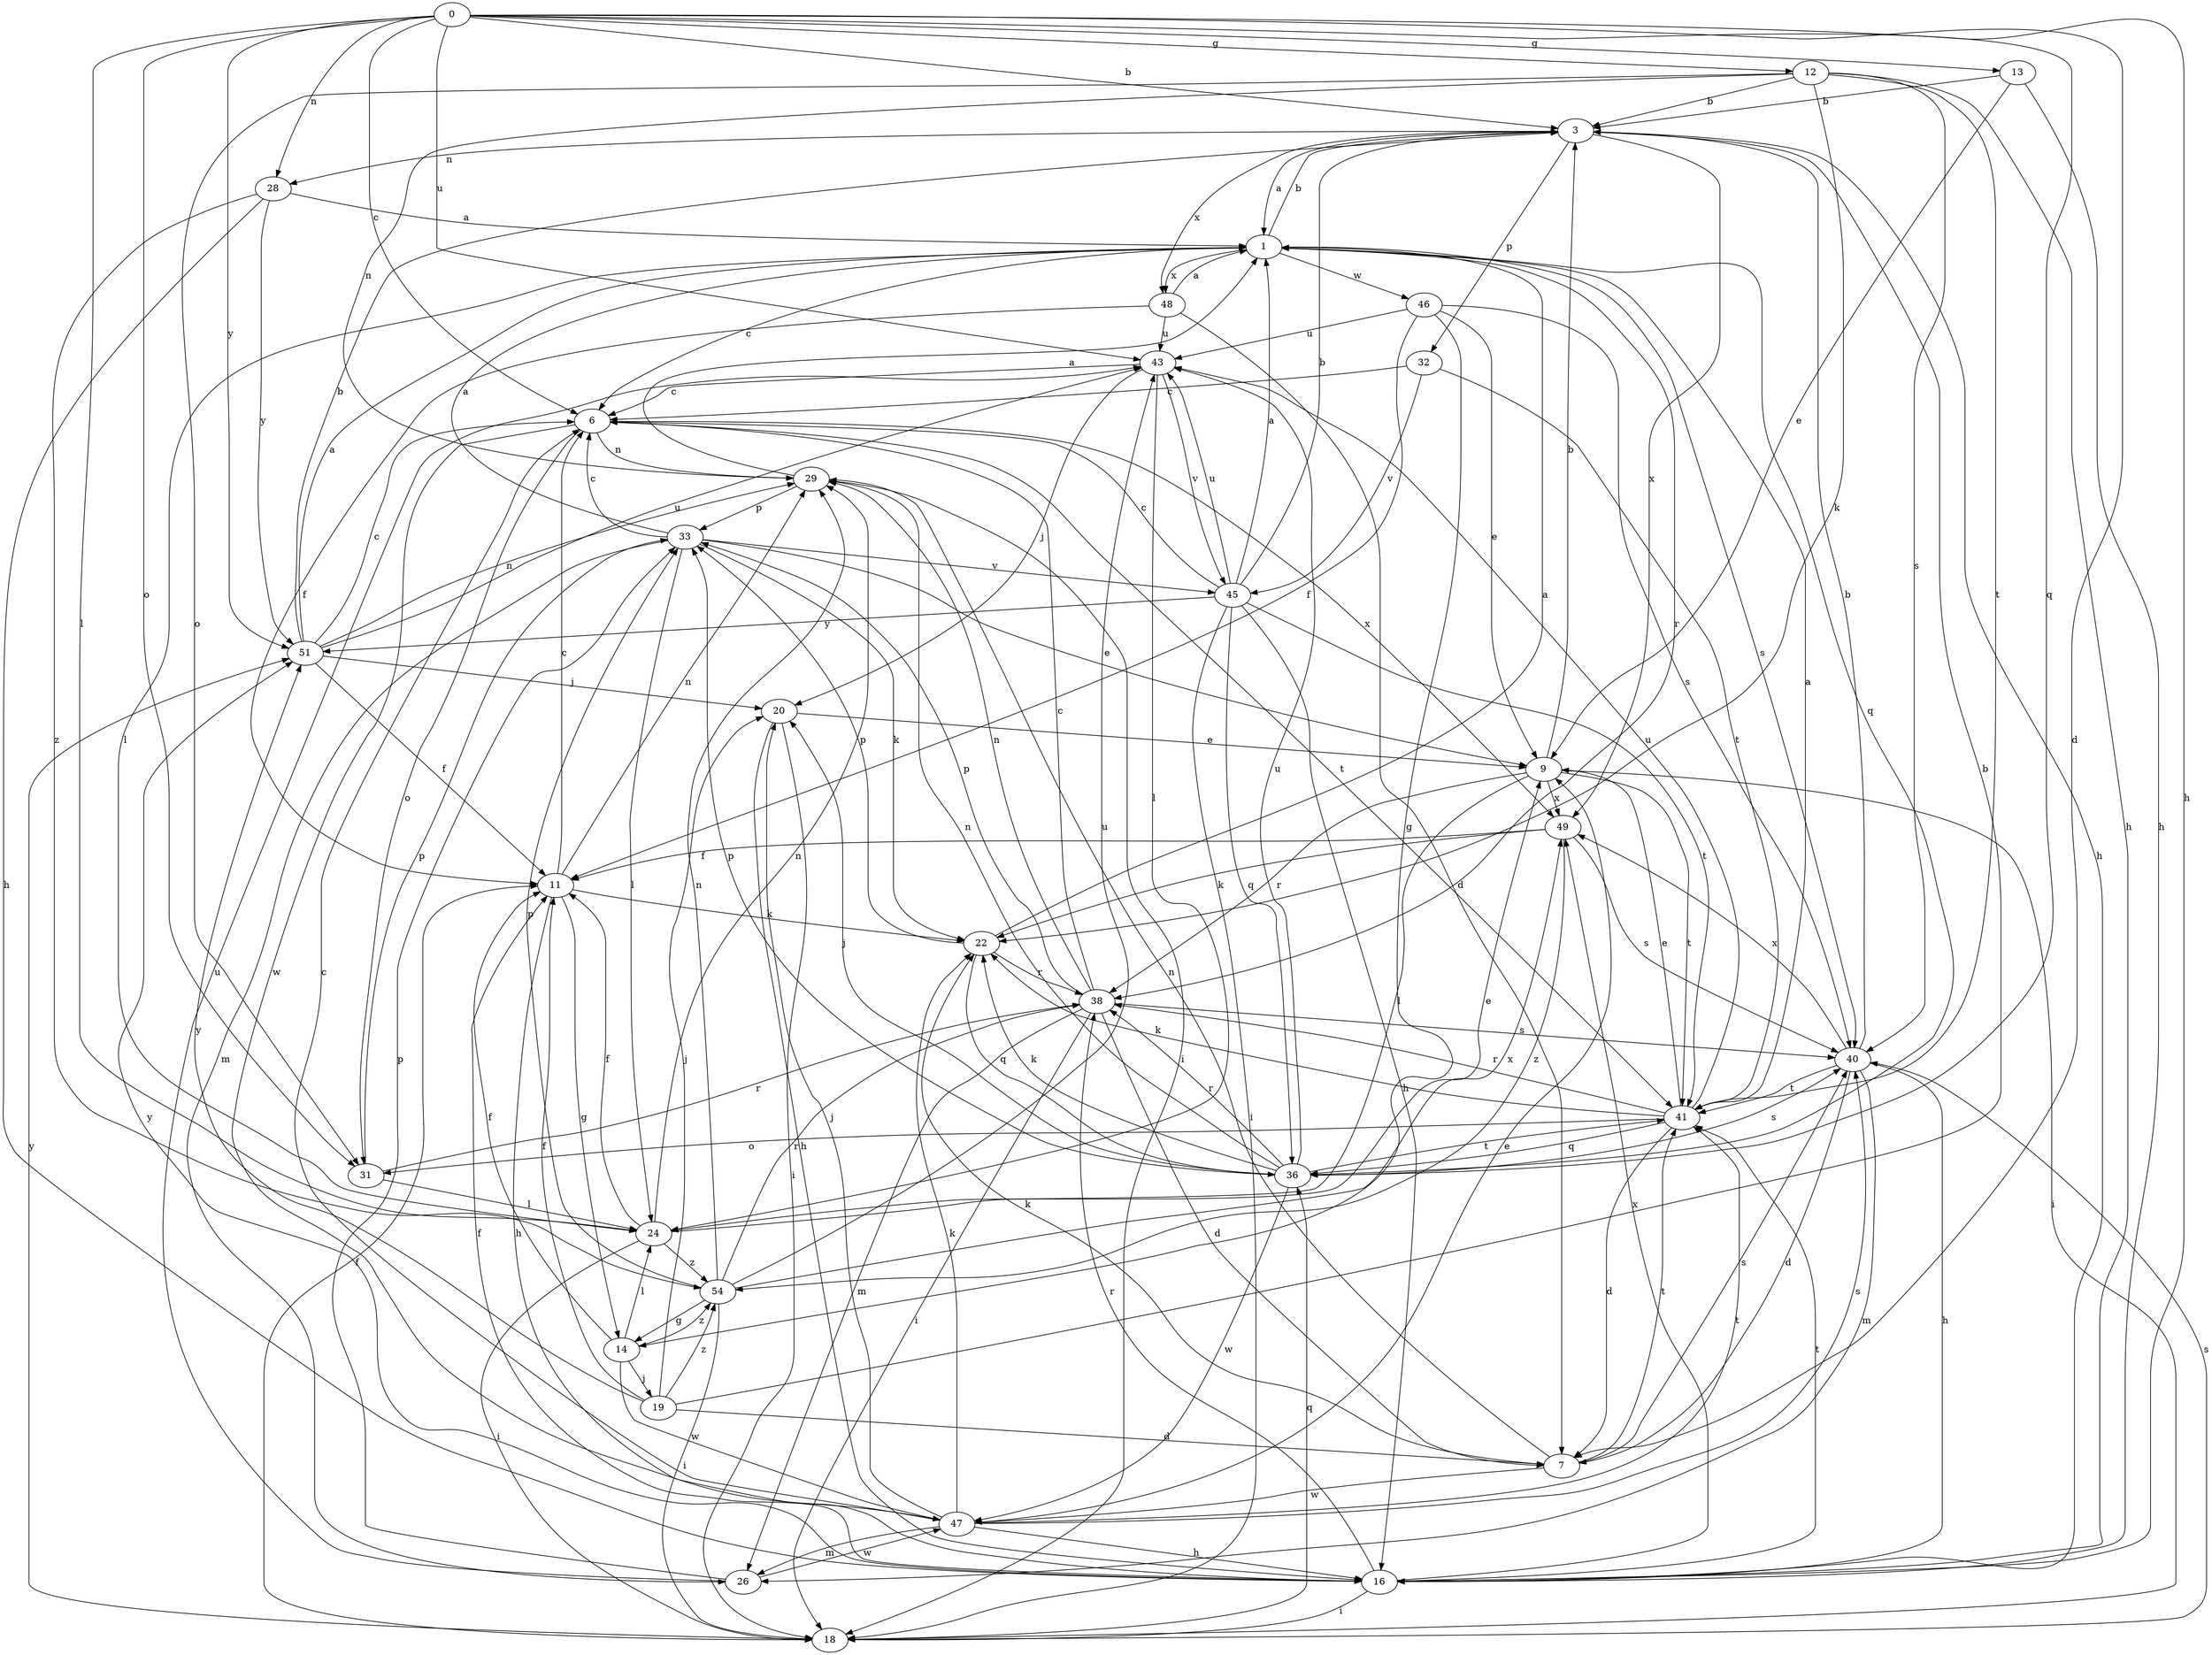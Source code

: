 strict digraph  {
0;
1;
3;
6;
7;
9;
11;
12;
13;
14;
16;
18;
19;
20;
22;
24;
26;
28;
29;
31;
32;
33;
36;
38;
40;
41;
43;
45;
46;
47;
48;
49;
51;
54;
0 -> 3  [label=b];
0 -> 6  [label=c];
0 -> 7  [label=d];
0 -> 12  [label=g];
0 -> 13  [label=g];
0 -> 16  [label=h];
0 -> 24  [label=l];
0 -> 28  [label=n];
0 -> 31  [label=o];
0 -> 36  [label=q];
0 -> 43  [label=u];
0 -> 51  [label=y];
1 -> 3  [label=b];
1 -> 6  [label=c];
1 -> 24  [label=l];
1 -> 36  [label=q];
1 -> 38  [label=r];
1 -> 40  [label=s];
1 -> 46  [label=w];
1 -> 48  [label=x];
3 -> 1  [label=a];
3 -> 16  [label=h];
3 -> 28  [label=n];
3 -> 32  [label=p];
3 -> 48  [label=x];
3 -> 49  [label=x];
6 -> 29  [label=n];
6 -> 31  [label=o];
6 -> 41  [label=t];
6 -> 47  [label=w];
6 -> 49  [label=x];
7 -> 22  [label=k];
7 -> 29  [label=n];
7 -> 40  [label=s];
7 -> 41  [label=t];
7 -> 47  [label=w];
9 -> 3  [label=b];
9 -> 18  [label=i];
9 -> 24  [label=l];
9 -> 38  [label=r];
9 -> 41  [label=t];
9 -> 49  [label=x];
11 -> 6  [label=c];
11 -> 14  [label=g];
11 -> 16  [label=h];
11 -> 22  [label=k];
11 -> 29  [label=n];
12 -> 3  [label=b];
12 -> 16  [label=h];
12 -> 22  [label=k];
12 -> 29  [label=n];
12 -> 31  [label=o];
12 -> 40  [label=s];
12 -> 41  [label=t];
13 -> 3  [label=b];
13 -> 9  [label=e];
13 -> 16  [label=h];
14 -> 11  [label=f];
14 -> 19  [label=j];
14 -> 24  [label=l];
14 -> 47  [label=w];
14 -> 54  [label=z];
16 -> 11  [label=f];
16 -> 18  [label=i];
16 -> 38  [label=r];
16 -> 41  [label=t];
16 -> 49  [label=x];
16 -> 51  [label=y];
18 -> 11  [label=f];
18 -> 36  [label=q];
18 -> 40  [label=s];
18 -> 51  [label=y];
19 -> 3  [label=b];
19 -> 7  [label=d];
19 -> 11  [label=f];
19 -> 20  [label=j];
19 -> 51  [label=y];
19 -> 54  [label=z];
20 -> 9  [label=e];
20 -> 16  [label=h];
20 -> 18  [label=i];
22 -> 1  [label=a];
22 -> 33  [label=p];
22 -> 36  [label=q];
22 -> 38  [label=r];
24 -> 9  [label=e];
24 -> 11  [label=f];
24 -> 18  [label=i];
24 -> 29  [label=n];
24 -> 54  [label=z];
26 -> 33  [label=p];
26 -> 43  [label=u];
26 -> 47  [label=w];
28 -> 1  [label=a];
28 -> 16  [label=h];
28 -> 51  [label=y];
28 -> 54  [label=z];
29 -> 1  [label=a];
29 -> 18  [label=i];
29 -> 33  [label=p];
31 -> 24  [label=l];
31 -> 33  [label=p];
31 -> 38  [label=r];
32 -> 6  [label=c];
32 -> 41  [label=t];
32 -> 45  [label=v];
33 -> 1  [label=a];
33 -> 6  [label=c];
33 -> 9  [label=e];
33 -> 22  [label=k];
33 -> 24  [label=l];
33 -> 26  [label=m];
33 -> 45  [label=v];
36 -> 20  [label=j];
36 -> 22  [label=k];
36 -> 29  [label=n];
36 -> 33  [label=p];
36 -> 38  [label=r];
36 -> 40  [label=s];
36 -> 41  [label=t];
36 -> 43  [label=u];
36 -> 47  [label=w];
38 -> 6  [label=c];
38 -> 7  [label=d];
38 -> 18  [label=i];
38 -> 26  [label=m];
38 -> 29  [label=n];
38 -> 33  [label=p];
38 -> 40  [label=s];
40 -> 3  [label=b];
40 -> 7  [label=d];
40 -> 16  [label=h];
40 -> 26  [label=m];
40 -> 41  [label=t];
40 -> 49  [label=x];
41 -> 1  [label=a];
41 -> 7  [label=d];
41 -> 9  [label=e];
41 -> 22  [label=k];
41 -> 31  [label=o];
41 -> 36  [label=q];
41 -> 38  [label=r];
41 -> 43  [label=u];
43 -> 6  [label=c];
43 -> 20  [label=j];
43 -> 24  [label=l];
43 -> 45  [label=v];
45 -> 1  [label=a];
45 -> 3  [label=b];
45 -> 6  [label=c];
45 -> 16  [label=h];
45 -> 18  [label=i];
45 -> 36  [label=q];
45 -> 41  [label=t];
45 -> 43  [label=u];
45 -> 51  [label=y];
46 -> 9  [label=e];
46 -> 11  [label=f];
46 -> 14  [label=g];
46 -> 40  [label=s];
46 -> 43  [label=u];
47 -> 6  [label=c];
47 -> 9  [label=e];
47 -> 16  [label=h];
47 -> 20  [label=j];
47 -> 22  [label=k];
47 -> 26  [label=m];
47 -> 40  [label=s];
47 -> 41  [label=t];
48 -> 1  [label=a];
48 -> 7  [label=d];
48 -> 11  [label=f];
48 -> 43  [label=u];
49 -> 11  [label=f];
49 -> 22  [label=k];
49 -> 40  [label=s];
49 -> 54  [label=z];
51 -> 1  [label=a];
51 -> 3  [label=b];
51 -> 6  [label=c];
51 -> 11  [label=f];
51 -> 20  [label=j];
51 -> 29  [label=n];
51 -> 43  [label=u];
54 -> 14  [label=g];
54 -> 18  [label=i];
54 -> 29  [label=n];
54 -> 33  [label=p];
54 -> 38  [label=r];
54 -> 43  [label=u];
54 -> 49  [label=x];
}
